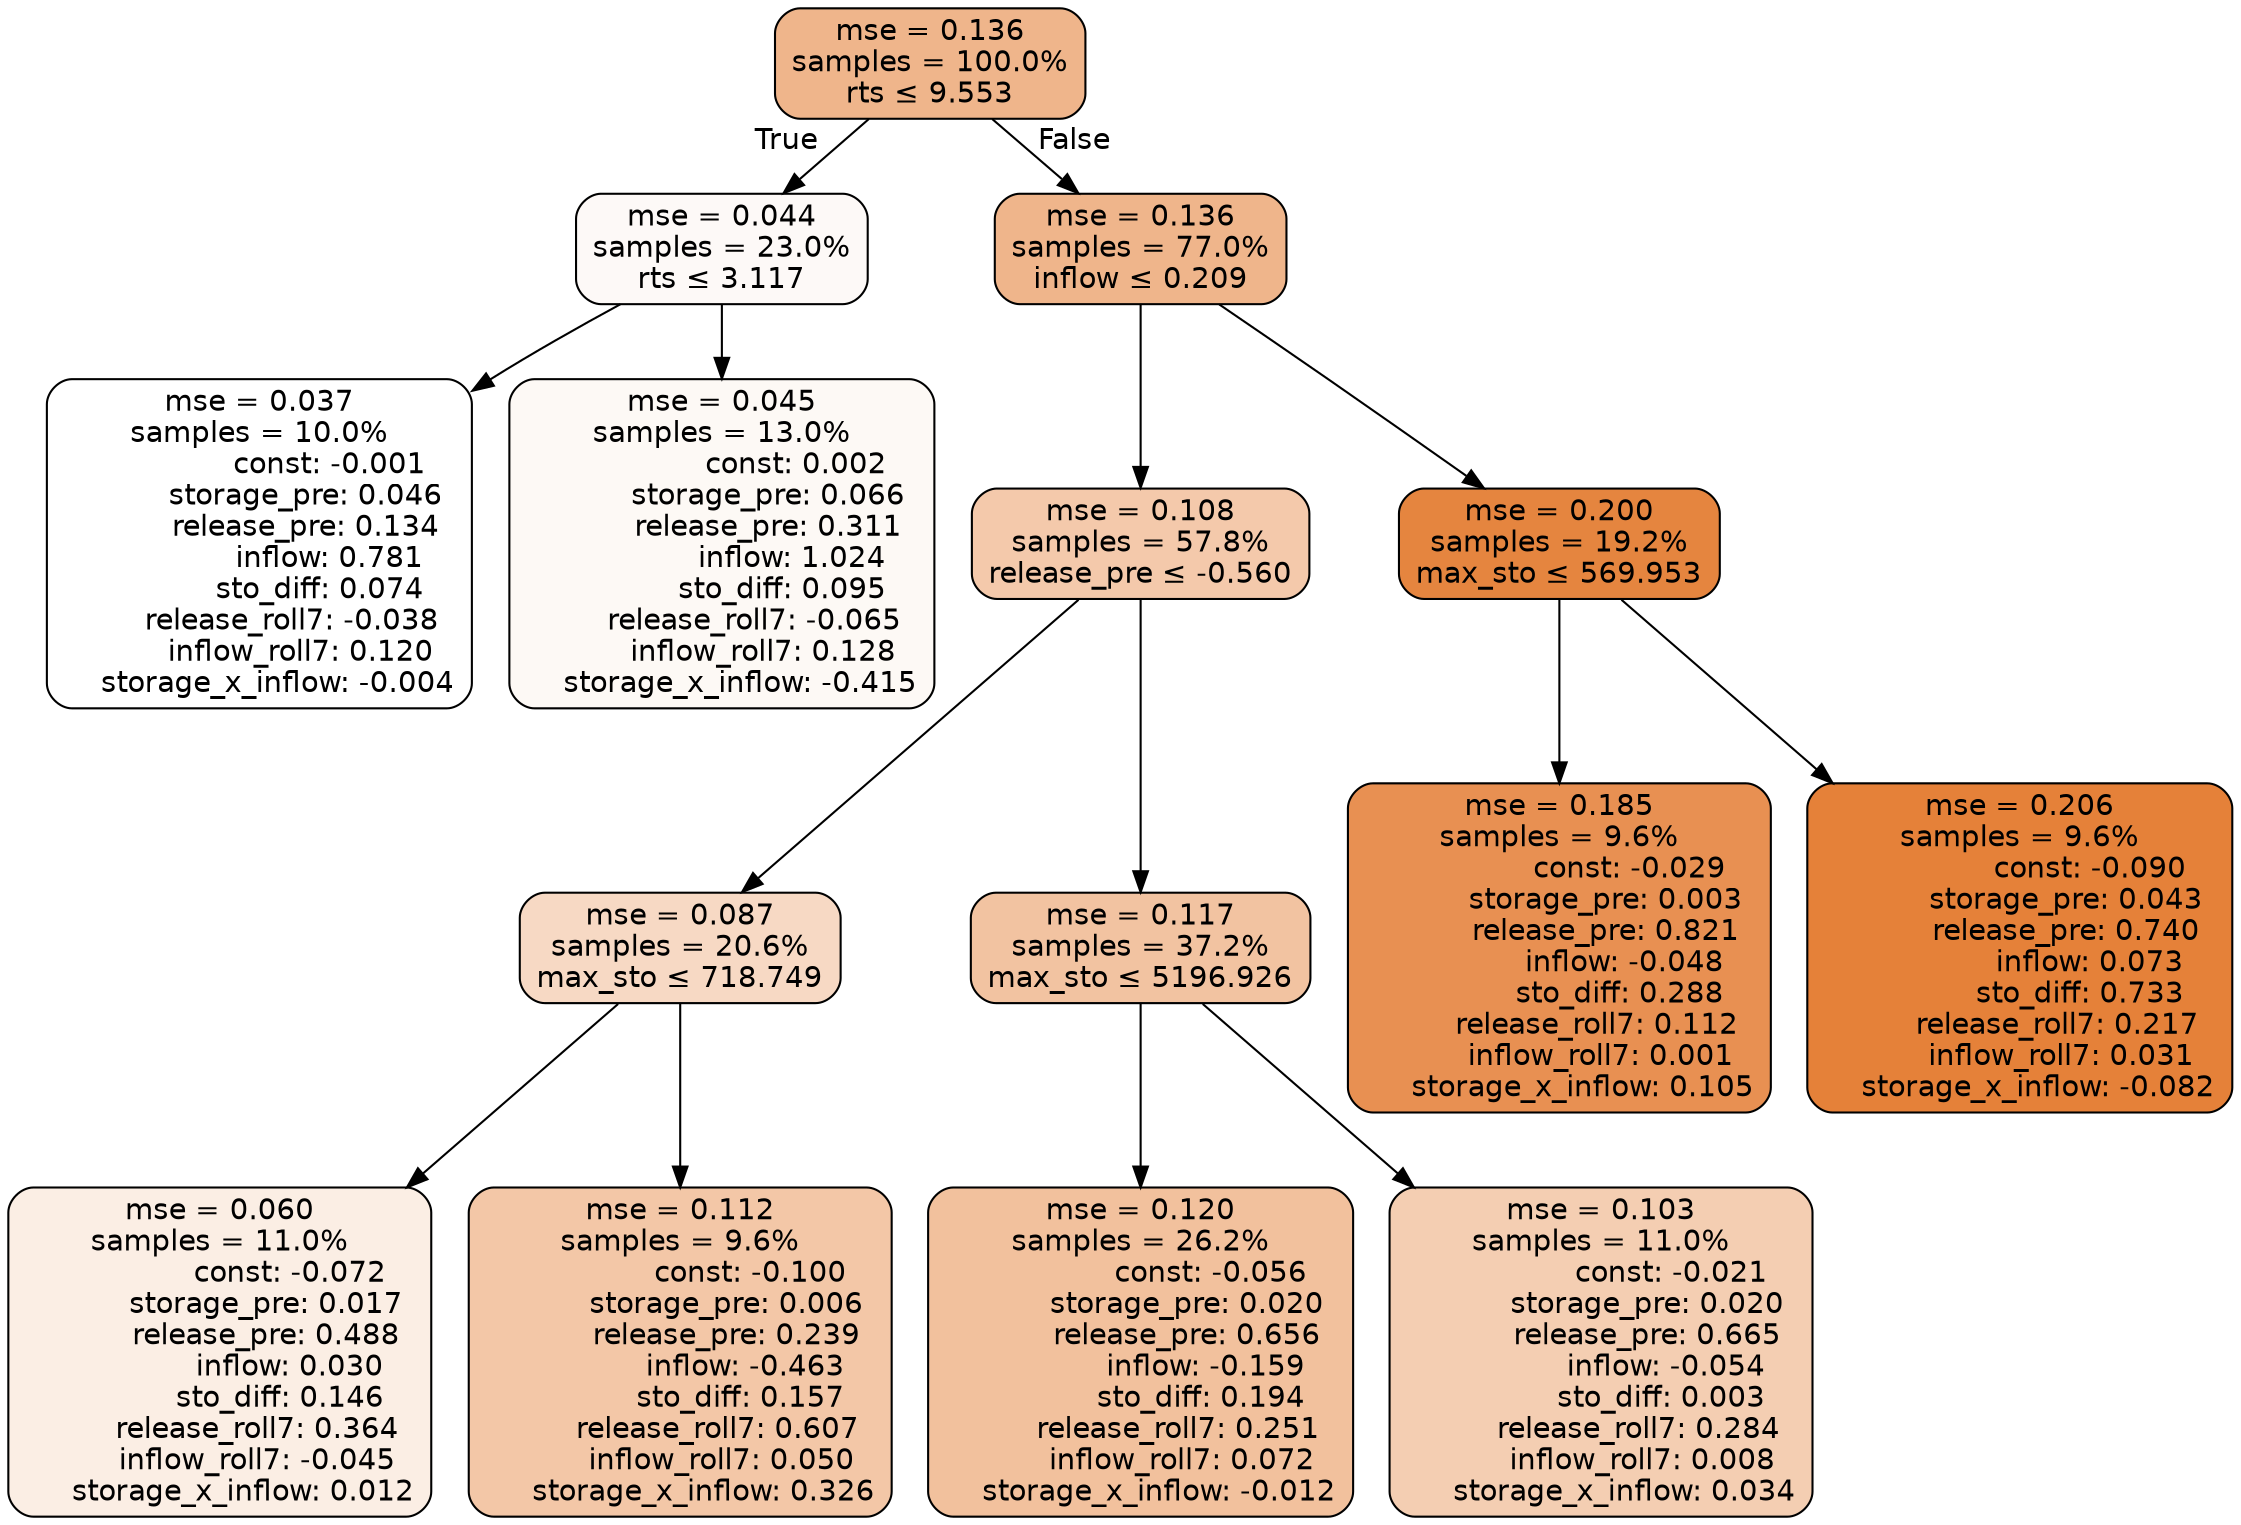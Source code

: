 digraph tree {
bgcolor="transparent"
node [shape=rectangle, style="filled, rounded", color="black", fontname=helvetica] ;
edge [fontname=helvetica] ;
	"0" [label="mse = 0.136
samples = 100.0%
rts &le; 9.553", fillcolor="#efb58b"]
	"1" [label="mse = 0.044
samples = 23.0%
rts &le; 3.117", fillcolor="#fdf9f7"]
	"2" [label="mse = 0.037
samples = 10.0%
               const: -0.001
          storage_pre: 0.046
          release_pre: 0.134
               inflow: 0.781
             sto_diff: 0.074
       release_roll7: -0.038
         inflow_roll7: 0.120
    storage_x_inflow: -0.004", fillcolor="#ffffff"]
	"3" [label="mse = 0.045
samples = 13.0%
                const: 0.002
          storage_pre: 0.066
          release_pre: 0.311
               inflow: 1.024
             sto_diff: 0.095
       release_roll7: -0.065
         inflow_roll7: 0.128
    storage_x_inflow: -0.415", fillcolor="#fdf9f5"]
	"4" [label="mse = 0.136
samples = 77.0%
inflow &le; 0.209", fillcolor="#efb58b"]
	"5" [label="mse = 0.108
samples = 57.8%
release_pre &le; -0.560", fillcolor="#f4c9ab"]
	"6" [label="mse = 0.087
samples = 20.6%
max_sto &le; 718.749", fillcolor="#f7d9c4"]
	"7" [label="mse = 0.060
samples = 11.0%
               const: -0.072
          storage_pre: 0.017
          release_pre: 0.488
               inflow: 0.030
             sto_diff: 0.146
        release_roll7: 0.364
        inflow_roll7: -0.045
     storage_x_inflow: 0.012", fillcolor="#fbeee4"]
	"8" [label="mse = 0.112
samples = 9.6%
               const: -0.100
          storage_pre: 0.006
          release_pre: 0.239
              inflow: -0.463
             sto_diff: 0.157
        release_roll7: 0.607
         inflow_roll7: 0.050
     storage_x_inflow: 0.326", fillcolor="#f3c7a7"]
	"9" [label="mse = 0.117
samples = 37.2%
max_sto &le; 5196.926", fillcolor="#f2c3a1"]
	"10" [label="mse = 0.120
samples = 26.2%
               const: -0.056
          storage_pre: 0.020
          release_pre: 0.656
              inflow: -0.159
             sto_diff: 0.194
        release_roll7: 0.251
         inflow_roll7: 0.072
    storage_x_inflow: -0.012", fillcolor="#f2c19d"]
	"11" [label="mse = 0.103
samples = 11.0%
               const: -0.021
          storage_pre: 0.020
          release_pre: 0.665
              inflow: -0.054
             sto_diff: 0.003
        release_roll7: 0.284
         inflow_roll7: 0.008
     storage_x_inflow: 0.034", fillcolor="#f4ceb2"]
	"12" [label="mse = 0.200
samples = 19.2%
max_sto &le; 569.953", fillcolor="#e5853f"]
	"13" [label="mse = 0.185
samples = 9.6%
               const: -0.029
          storage_pre: 0.003
          release_pre: 0.821
              inflow: -0.048
             sto_diff: 0.288
        release_roll7: 0.112
         inflow_roll7: 0.001
     storage_x_inflow: 0.105", fillcolor="#e89052"]
	"14" [label="mse = 0.206
samples = 9.6%
               const: -0.090
          storage_pre: 0.043
          release_pre: 0.740
               inflow: 0.073
             sto_diff: 0.733
        release_roll7: 0.217
         inflow_roll7: 0.031
    storage_x_inflow: -0.082", fillcolor="#e58139"]

	"0" -> "1" [labeldistance=2.5, labelangle=45, headlabel="True"]
	"1" -> "2"
	"1" -> "3"
	"0" -> "4" [labeldistance=2.5, labelangle=-45, headlabel="False"]
	"4" -> "5"
	"5" -> "6"
	"6" -> "7"
	"6" -> "8"
	"5" -> "9"
	"9" -> "10"
	"9" -> "11"
	"4" -> "12"
	"12" -> "13"
	"12" -> "14"
}